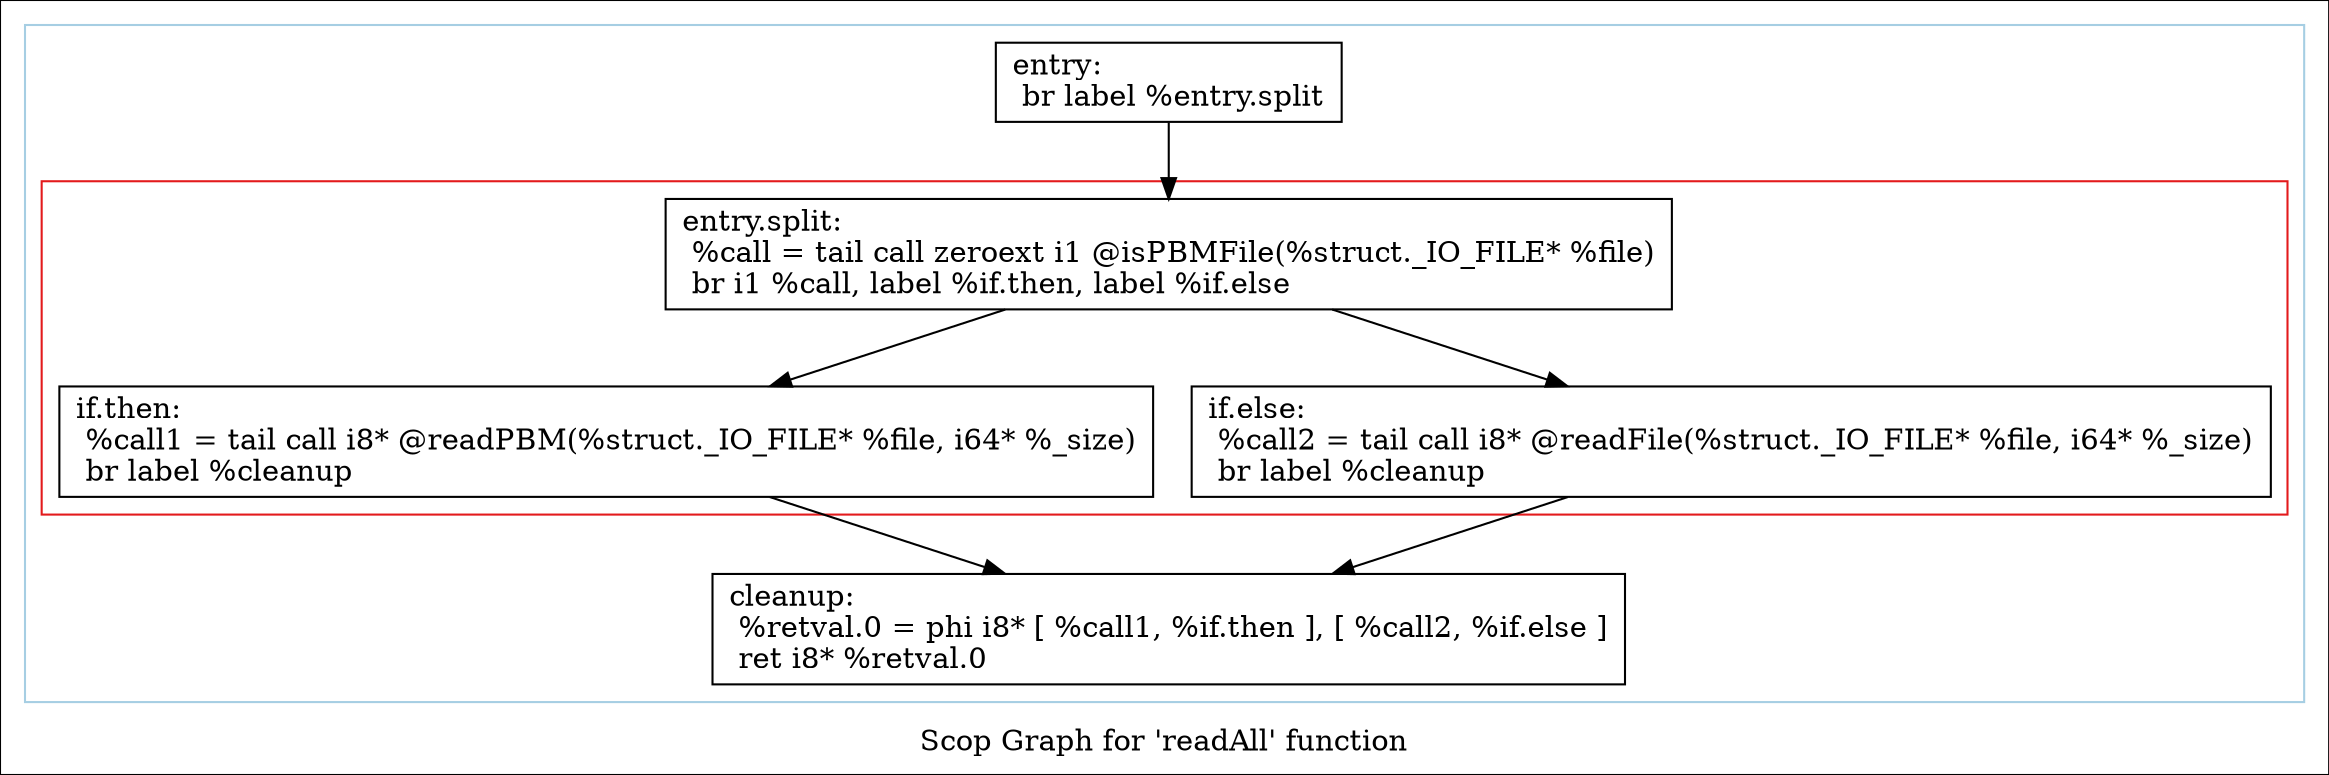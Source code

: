 digraph "Scop Graph for 'readAll' function" {
	label="Scop Graph for 'readAll' function";

	Node0xbfb0b30 [shape=record,label="{entry:\l  br label %entry.split\l}"];
	Node0xbfb0b30 -> Node0xbff8840;
	Node0xbff8840 [shape=record,label="{entry.split:                                      \l  %call = tail call zeroext i1 @isPBMFile(%struct._IO_FILE* %file)\l  br i1 %call, label %if.then, label %if.else\l}"];
	Node0xbff8840 -> Node0xbfe1130;
	Node0xbff8840 -> Node0xbfcd8d0;
	Node0xbfe1130 [shape=record,label="{if.then:                                          \l  %call1 = tail call i8* @readPBM(%struct._IO_FILE* %file, i64* %_size)\l  br label %cleanup\l}"];
	Node0xbfe1130 -> Node0xbfe0d80;
	Node0xbfe0d80 [shape=record,label="{cleanup:                                          \l  %retval.0 = phi i8* [ %call1, %if.then ], [ %call2, %if.else ]\l  ret i8* %retval.0\l}"];
	Node0xbfcd8d0 [shape=record,label="{if.else:                                          \l  %call2 = tail call i8* @readFile(%struct._IO_FILE* %file, i64* %_size)\l  br label %cleanup\l}"];
	Node0xbfcd8d0 -> Node0xbfe0d80;
	colorscheme = "paired12"
        subgraph cluster_0xc02e690 {
          label = "";
          style = solid;
          color = 1
          subgraph cluster_0xc011930 {
            label = "";
            style = solid;
            color = 6
            Node0xbff8840;
            Node0xbfe1130;
            Node0xbfcd8d0;
          }
          Node0xbfb0b30;
          Node0xbfe0d80;
        }
}
